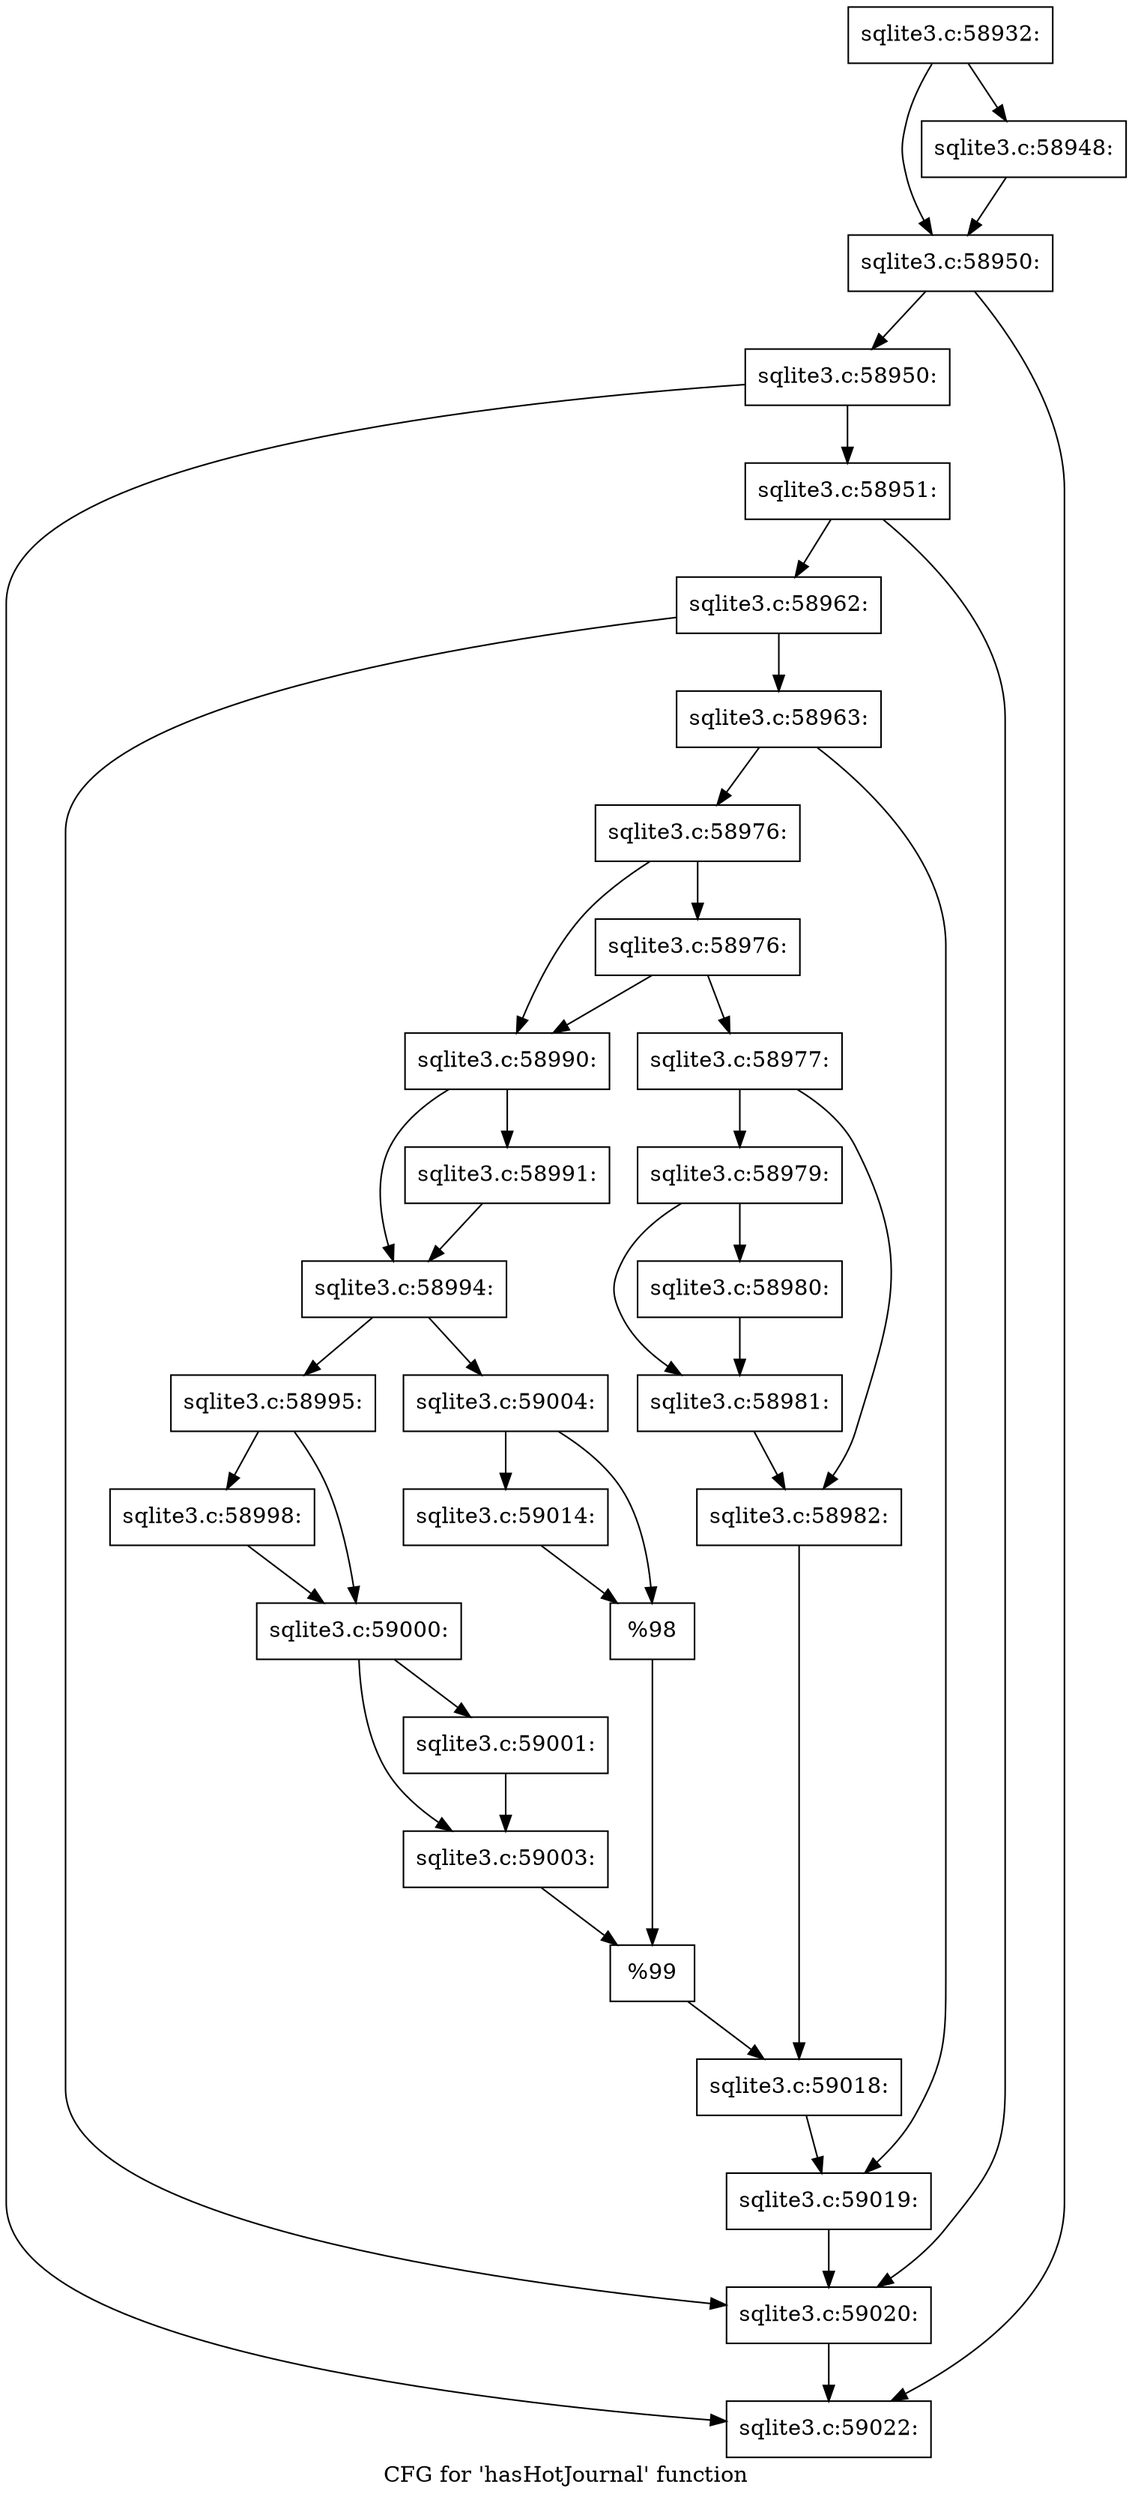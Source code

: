 digraph "CFG for 'hasHotJournal' function" {
	label="CFG for 'hasHotJournal' function";

	Node0x55c0f76ff250 [shape=record,label="{sqlite3.c:58932:}"];
	Node0x55c0f76ff250 -> Node0x55c0f6708bb0;
	Node0x55c0f76ff250 -> Node0x55c0f6708b60;
	Node0x55c0f6708b60 [shape=record,label="{sqlite3.c:58948:}"];
	Node0x55c0f6708b60 -> Node0x55c0f6708bb0;
	Node0x55c0f6708bb0 [shape=record,label="{sqlite3.c:58950:}"];
	Node0x55c0f6708bb0 -> Node0x55c0f67095e0;
	Node0x55c0f6708bb0 -> Node0x55c0f6709590;
	Node0x55c0f67095e0 [shape=record,label="{sqlite3.c:58950:}"];
	Node0x55c0f67095e0 -> Node0x55c0f6709540;
	Node0x55c0f67095e0 -> Node0x55c0f6709590;
	Node0x55c0f6709540 [shape=record,label="{sqlite3.c:58951:}"];
	Node0x55c0f6709540 -> Node0x55c0f670a970;
	Node0x55c0f6709540 -> Node0x55c0f670a5d0;
	Node0x55c0f670a970 [shape=record,label="{sqlite3.c:58962:}"];
	Node0x55c0f670a970 -> Node0x55c0f670a5d0;
	Node0x55c0f670a970 -> Node0x55c0f52a5040;
	Node0x55c0f52a5040 [shape=record,label="{sqlite3.c:58963:}"];
	Node0x55c0f52a5040 -> Node0x55c0f670b360;
	Node0x55c0f52a5040 -> Node0x55c0f670b3b0;
	Node0x55c0f670b360 [shape=record,label="{sqlite3.c:58976:}"];
	Node0x55c0f670b360 -> Node0x55c0f670b7d0;
	Node0x55c0f670b360 -> Node0x55c0f670b780;
	Node0x55c0f670b7d0 [shape=record,label="{sqlite3.c:58976:}"];
	Node0x55c0f670b7d0 -> Node0x55c0f670b780;
	Node0x55c0f670b7d0 -> Node0x55c0f670b6e0;
	Node0x55c0f670b6e0 [shape=record,label="{sqlite3.c:58977:}"];
	Node0x55c0f670b6e0 -> Node0x55c0f670bd50;
	Node0x55c0f670b6e0 -> Node0x55c0f670bda0;
	Node0x55c0f670bd50 [shape=record,label="{sqlite3.c:58979:}"];
	Node0x55c0f670bd50 -> Node0x55c0f670c4d0;
	Node0x55c0f670bd50 -> Node0x55c0f670c480;
	Node0x55c0f670c480 [shape=record,label="{sqlite3.c:58980:}"];
	Node0x55c0f670c480 -> Node0x55c0f670c4d0;
	Node0x55c0f670c4d0 [shape=record,label="{sqlite3.c:58981:}"];
	Node0x55c0f670c4d0 -> Node0x55c0f670bda0;
	Node0x55c0f670bda0 [shape=record,label="{sqlite3.c:58982:}"];
	Node0x55c0f670bda0 -> Node0x55c0f670b730;
	Node0x55c0f670b780 [shape=record,label="{sqlite3.c:58990:}"];
	Node0x55c0f670b780 -> Node0x55c0f670cea0;
	Node0x55c0f670b780 -> Node0x55c0f670ce50;
	Node0x55c0f670ce50 [shape=record,label="{sqlite3.c:58991:}"];
	Node0x55c0f670ce50 -> Node0x55c0f670cea0;
	Node0x55c0f670cea0 [shape=record,label="{sqlite3.c:58994:}"];
	Node0x55c0f670cea0 -> Node0x55c0f670dbb0;
	Node0x55c0f670cea0 -> Node0x55c0f670de80;
	Node0x55c0f670dbb0 [shape=record,label="{sqlite3.c:58995:}"];
	Node0x55c0f670dbb0 -> Node0x55c0f670eae0;
	Node0x55c0f670dbb0 -> Node0x55c0f670eb30;
	Node0x55c0f670eae0 [shape=record,label="{sqlite3.c:58998:}"];
	Node0x55c0f670eae0 -> Node0x55c0f670eb30;
	Node0x55c0f670eb30 [shape=record,label="{sqlite3.c:59000:}"];
	Node0x55c0f670eb30 -> Node0x55c0f670f140;
	Node0x55c0f670eb30 -> Node0x55c0f670f0f0;
	Node0x55c0f670f0f0 [shape=record,label="{sqlite3.c:59001:}"];
	Node0x55c0f670f0f0 -> Node0x55c0f670f140;
	Node0x55c0f670f140 [shape=record,label="{sqlite3.c:59003:}"];
	Node0x55c0f670f140 -> Node0x55c0f670de30;
	Node0x55c0f670de80 [shape=record,label="{sqlite3.c:59004:}"];
	Node0x55c0f670de80 -> Node0x55c0f670fd50;
	Node0x55c0f670de80 -> Node0x55c0f670fda0;
	Node0x55c0f670fd50 [shape=record,label="{sqlite3.c:59014:}"];
	Node0x55c0f670fd50 -> Node0x55c0f670fda0;
	Node0x55c0f670fda0 [shape=record,label="{%98}"];
	Node0x55c0f670fda0 -> Node0x55c0f670de30;
	Node0x55c0f670de30 [shape=record,label="{%99}"];
	Node0x55c0f670de30 -> Node0x55c0f670b730;
	Node0x55c0f670b730 [shape=record,label="{sqlite3.c:59018:}"];
	Node0x55c0f670b730 -> Node0x55c0f670b3b0;
	Node0x55c0f670b3b0 [shape=record,label="{sqlite3.c:59019:}"];
	Node0x55c0f670b3b0 -> Node0x55c0f670a5d0;
	Node0x55c0f670a5d0 [shape=record,label="{sqlite3.c:59020:}"];
	Node0x55c0f670a5d0 -> Node0x55c0f6709590;
	Node0x55c0f6709590 [shape=record,label="{sqlite3.c:59022:}"];
}
